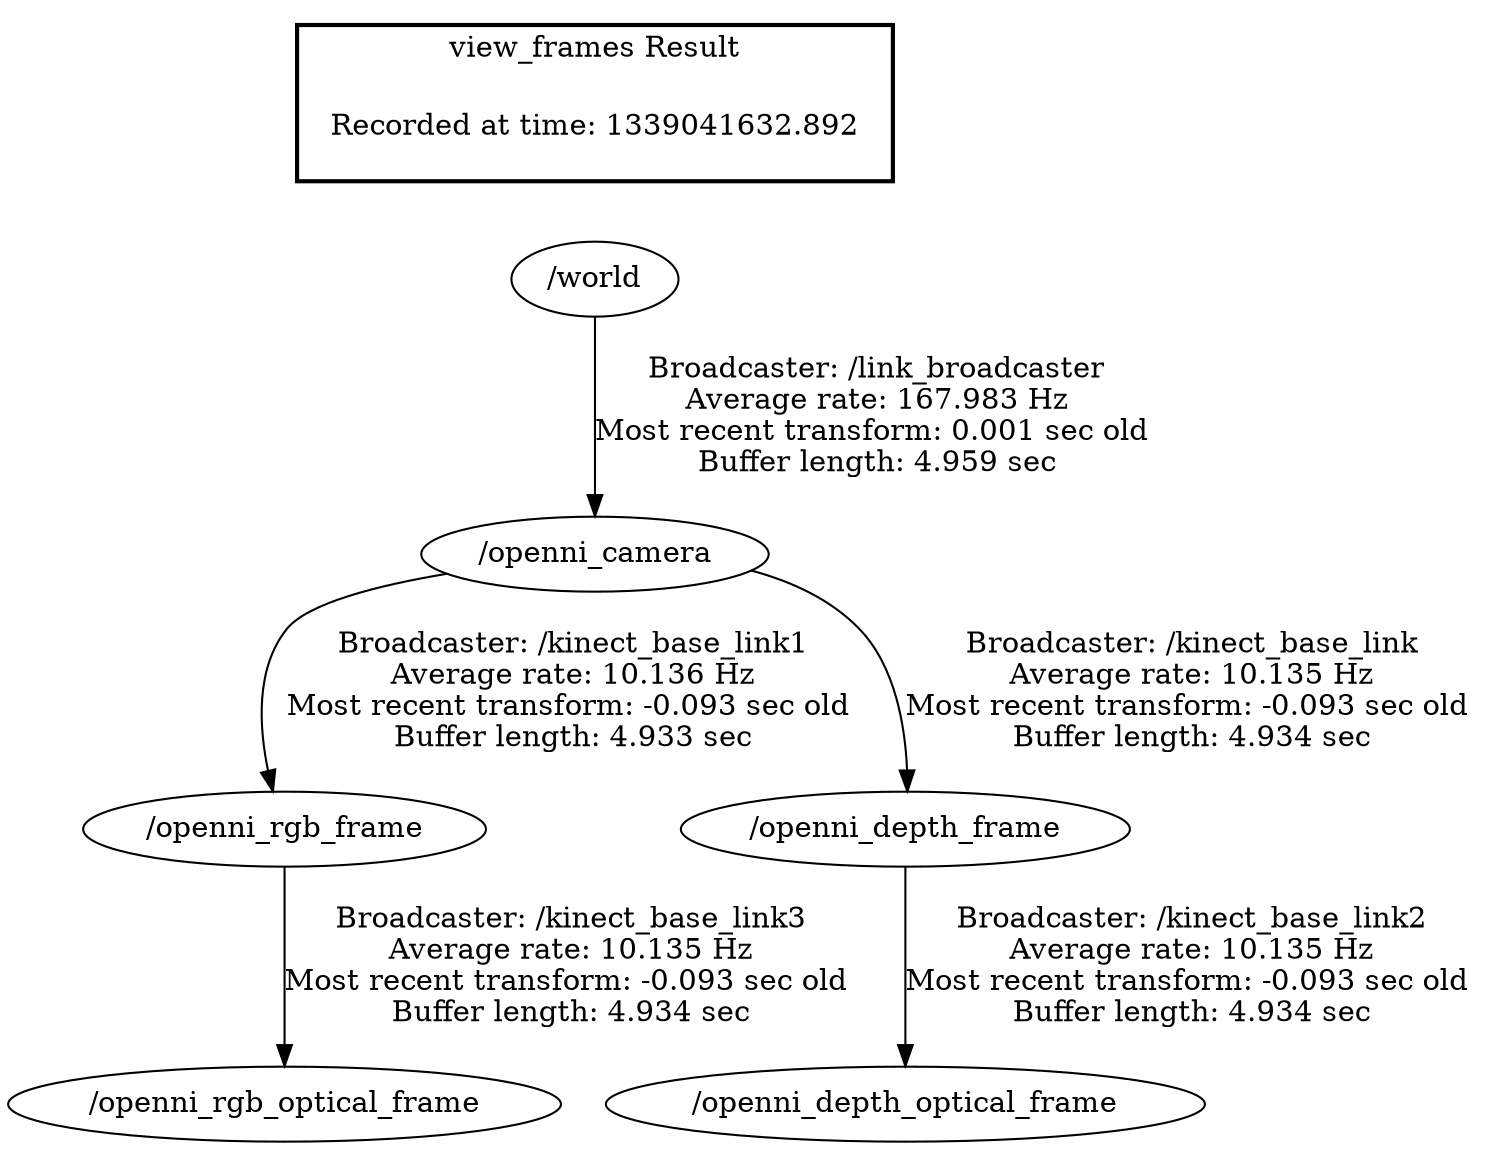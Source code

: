 digraph G {
"/world" -> "/openni_camera"[label="Broadcaster: /link_broadcaster\nAverage rate: 167.983 Hz\nMost recent transform: 0.001 sec old \nBuffer length: 4.959 sec\n"];
"/openni_camera" -> "/openni_rgb_frame"[label="Broadcaster: /kinect_base_link1\nAverage rate: 10.136 Hz\nMost recent transform: -0.093 sec old \nBuffer length: 4.933 sec\n"];
"/openni_depth_frame" -> "/openni_depth_optical_frame"[label="Broadcaster: /kinect_base_link2\nAverage rate: 10.135 Hz\nMost recent transform: -0.093 sec old \nBuffer length: 4.934 sec\n"];
"/openni_camera" -> "/openni_depth_frame"[label="Broadcaster: /kinect_base_link\nAverage rate: 10.135 Hz\nMost recent transform: -0.093 sec old \nBuffer length: 4.934 sec\n"];
"/openni_rgb_frame" -> "/openni_rgb_optical_frame"[label="Broadcaster: /kinect_base_link3\nAverage rate: 10.135 Hz\nMost recent transform: -0.093 sec old \nBuffer length: 4.934 sec\n"];
edge [style=invis];
 subgraph cluster_legend { style=bold; color=black; label ="view_frames Result";
"Recorded at time: 1339041632.892"[ shape=plaintext ] ;
 }->"/world";
}